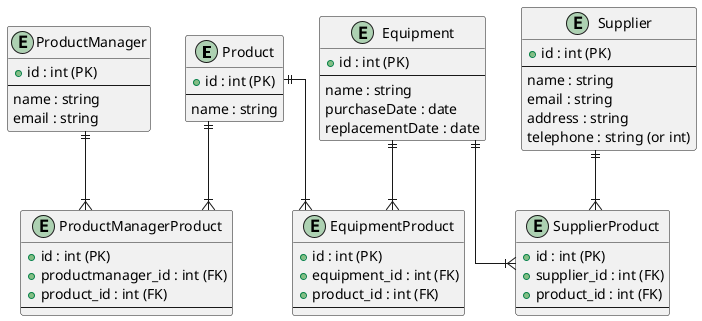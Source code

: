 @startuml Mechanical Products Normalisation

skinparam linetype ortho

entity "Product" as product {
    + id : int (PK)
    ---
    name : string
}

entity "Equipment" as equipment {
    + id : int (PK)
    ---
    name : string
    purchaseDate : date
    replacementDate : date
}

entity "EquipmentProduct" as equipmentproduct {
    + id : int (PK)
    + equipment_id : int (FK)
    + product_id : int (FK)
    ---
}

entity "ProductManager" as productmanager {
    + id : int (PK)
    ---
    name : string
    email : string
}

entity "ProductManagerProduct" as productmanagerproduct {
    + id : int (PK)
    + productmanager_id : int (FK)
    + product_id : int (FK)
    ---
}

entity "Supplier" as supplier {
    + id : int (PK)
    ---
    name : string
    email : string
    address : string
    telephone : string (or int)
}

entity "SupplierProduct" as supplierproduct {
    + id : int (PK)
    + supplier_id : int (FK)
    + product_id : int (FK)
    ---
}

product ||--|{ equipmentproduct
equipment ||--|{ equipmentproduct

product ||--|{ productmanagerproduct
productmanager ||--|{ productmanagerproduct

equipment ||--|{ supplierproduct
supplier ||--|{ supplierproduct

@enduml
